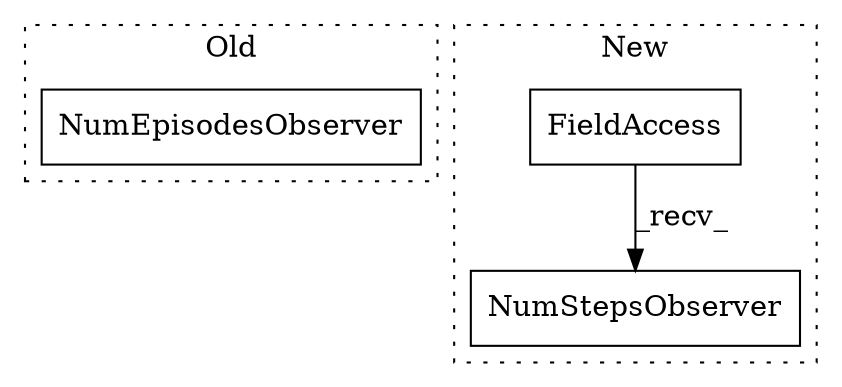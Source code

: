 digraph G {
subgraph cluster0 {
1 [label="NumEpisodesObserver" a="32" s="6672" l="21" shape="box"];
label = "Old";
style="dotted";
}
subgraph cluster1 {
2 [label="NumStepsObserver" a="32" s="4799" l="18" shape="box"];
3 [label="FieldAccess" a="22" s="4770" l="9" shape="box"];
label = "New";
style="dotted";
}
3 -> 2 [label="_recv_"];
}